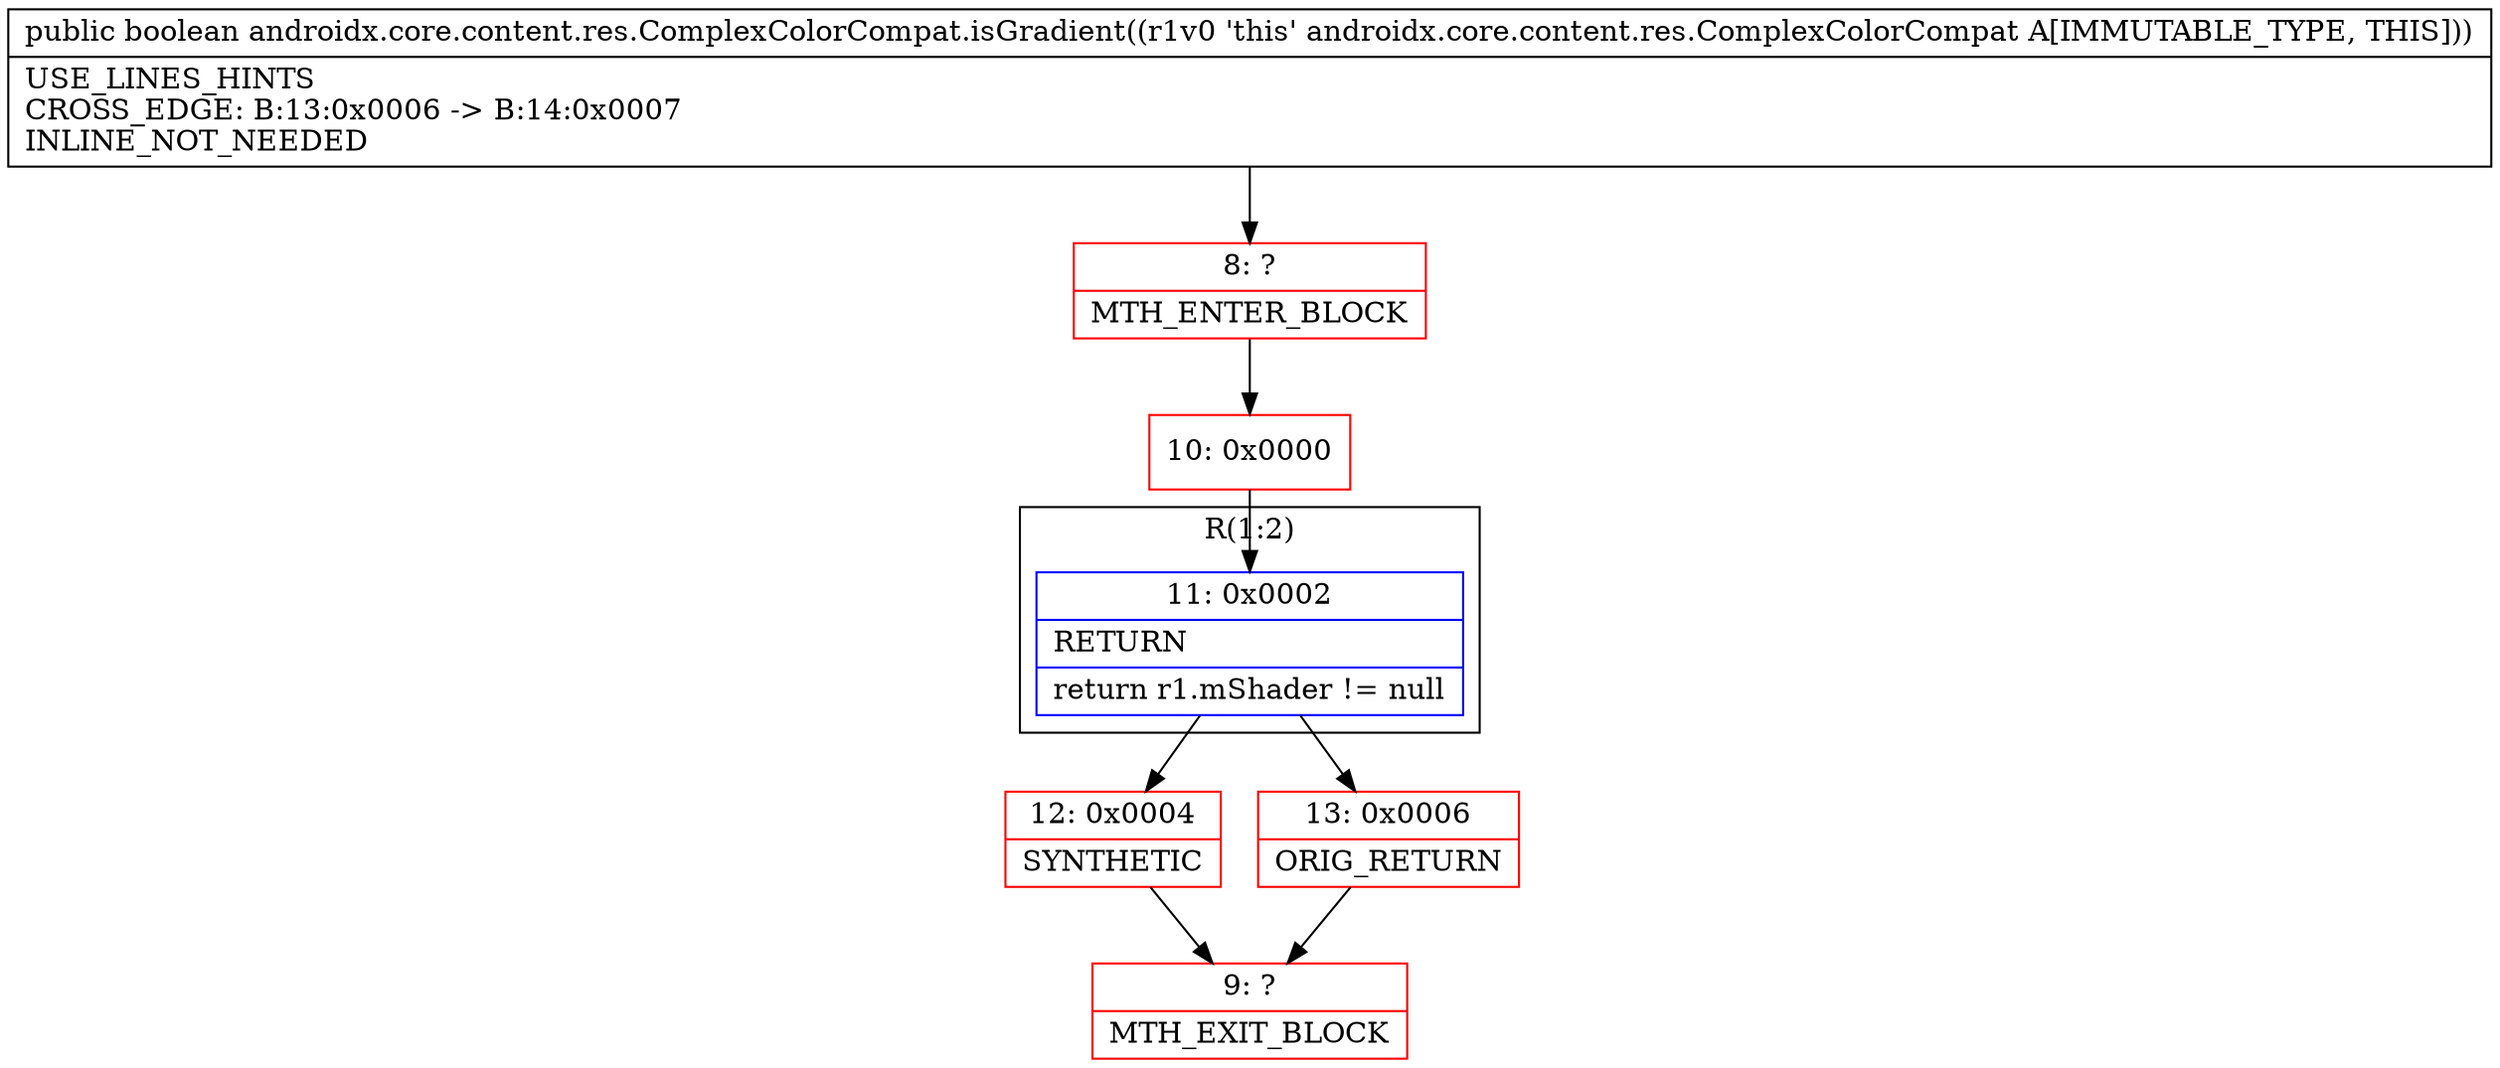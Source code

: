 digraph "CFG forandroidx.core.content.res.ComplexColorCompat.isGradient()Z" {
subgraph cluster_Region_1792433593 {
label = "R(1:2)";
node [shape=record,color=blue];
Node_11 [shape=record,label="{11\:\ 0x0002|RETURN\l|return r1.mShader != null\l}"];
}
Node_8 [shape=record,color=red,label="{8\:\ ?|MTH_ENTER_BLOCK\l}"];
Node_10 [shape=record,color=red,label="{10\:\ 0x0000}"];
Node_12 [shape=record,color=red,label="{12\:\ 0x0004|SYNTHETIC\l}"];
Node_9 [shape=record,color=red,label="{9\:\ ?|MTH_EXIT_BLOCK\l}"];
Node_13 [shape=record,color=red,label="{13\:\ 0x0006|ORIG_RETURN\l}"];
MethodNode[shape=record,label="{public boolean androidx.core.content.res.ComplexColorCompat.isGradient((r1v0 'this' androidx.core.content.res.ComplexColorCompat A[IMMUTABLE_TYPE, THIS]))  | USE_LINES_HINTS\lCROSS_EDGE: B:13:0x0006 \-\> B:14:0x0007\lINLINE_NOT_NEEDED\l}"];
MethodNode -> Node_8;Node_11 -> Node_12;
Node_11 -> Node_13;
Node_8 -> Node_10;
Node_10 -> Node_11;
Node_12 -> Node_9;
Node_13 -> Node_9;
}

